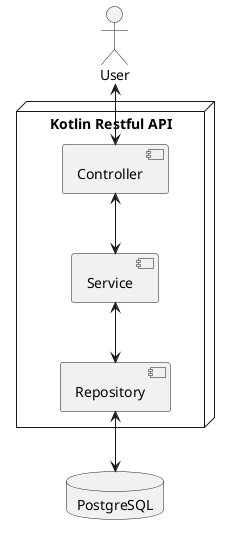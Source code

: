 @startuml

actor User as user
node "Kotlin Restful API" {
        component "Controller" as controller
        component "Service" as service
        component "Repository" as repository
   }
database "PostgreSQL" as database

user <--> controller
controller<--> service
service <--> repository
repository <--> database
@enduml